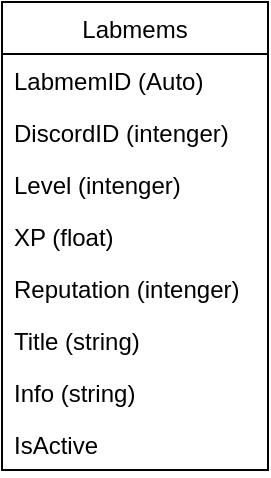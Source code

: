 <mxfile version="10.6.1" type="device"><diagram name="Page-1" id="a7904f86-f2b4-8e86-fa97-74104820619b"><mxGraphModel dx="743" dy="361" grid="0" gridSize="10" guides="1" tooltips="1" connect="1" arrows="1" fold="1" page="1" pageScale="1" pageWidth="1100" pageHeight="850" background="#ffffff" math="0" shadow="0"><root><mxCell id="0"/><mxCell id="1" parent="0"/><mxCell id="vcBSD30OhkXPYIbmf9TB-1" value="Labmems" style="swimlane;fontStyle=0;childLayout=stackLayout;horizontal=1;startSize=26;fillColor=none;horizontalStack=0;resizeParent=1;resizeParentMax=0;resizeLast=0;collapsible=1;marginBottom=0;" vertex="1" parent="1"><mxGeometry x="566" y="234" width="133" height="234" as="geometry"/></mxCell><mxCell id="vcBSD30OhkXPYIbmf9TB-2" value="LabmemID (Auto)" style="text;strokeColor=none;fillColor=none;align=left;verticalAlign=top;spacingLeft=4;spacingRight=4;overflow=hidden;rotatable=0;points=[[0,0.5],[1,0.5]];portConstraint=eastwest;" vertex="1" parent="vcBSD30OhkXPYIbmf9TB-1"><mxGeometry y="26" width="133" height="26" as="geometry"/></mxCell><mxCell id="vcBSD30OhkXPYIbmf9TB-3" value="DiscordID (intenger)" style="text;strokeColor=none;fillColor=none;align=left;verticalAlign=top;spacingLeft=4;spacingRight=4;overflow=hidden;rotatable=0;points=[[0,0.5],[1,0.5]];portConstraint=eastwest;" vertex="1" parent="vcBSD30OhkXPYIbmf9TB-1"><mxGeometry y="52" width="133" height="26" as="geometry"/></mxCell><mxCell id="vcBSD30OhkXPYIbmf9TB-5" value="Level (intenger)" style="text;strokeColor=none;fillColor=none;align=left;verticalAlign=top;spacingLeft=4;spacingRight=4;overflow=hidden;rotatable=0;points=[[0,0.5],[1,0.5]];portConstraint=eastwest;" vertex="1" parent="vcBSD30OhkXPYIbmf9TB-1"><mxGeometry y="78" width="133" height="26" as="geometry"/></mxCell><mxCell id="vcBSD30OhkXPYIbmf9TB-4" value="XP (float)" style="text;strokeColor=none;fillColor=none;align=left;verticalAlign=top;spacingLeft=4;spacingRight=4;overflow=hidden;rotatable=0;points=[[0,0.5],[1,0.5]];portConstraint=eastwest;" vertex="1" parent="vcBSD30OhkXPYIbmf9TB-1"><mxGeometry y="104" width="133" height="26" as="geometry"/></mxCell><mxCell id="vcBSD30OhkXPYIbmf9TB-8" value="Reputation (intenger)&#10;" style="text;strokeColor=none;fillColor=none;align=left;verticalAlign=top;spacingLeft=4;spacingRight=4;overflow=hidden;rotatable=0;points=[[0,0.5],[1,0.5]];portConstraint=eastwest;" vertex="1" parent="vcBSD30OhkXPYIbmf9TB-1"><mxGeometry y="130" width="133" height="26" as="geometry"/></mxCell><mxCell id="vcBSD30OhkXPYIbmf9TB-9" value="Title (string)" style="text;strokeColor=none;fillColor=none;align=left;verticalAlign=top;spacingLeft=4;spacingRight=4;overflow=hidden;rotatable=0;points=[[0,0.5],[1,0.5]];portConstraint=eastwest;" vertex="1" parent="vcBSD30OhkXPYIbmf9TB-1"><mxGeometry y="156" width="133" height="26" as="geometry"/></mxCell><mxCell id="vcBSD30OhkXPYIbmf9TB-10" value="Info (string)&#10;" style="text;strokeColor=none;fillColor=none;align=left;verticalAlign=top;spacingLeft=4;spacingRight=4;overflow=hidden;rotatable=0;points=[[0,0.5],[1,0.5]];portConstraint=eastwest;" vertex="1" parent="vcBSD30OhkXPYIbmf9TB-1"><mxGeometry y="182" width="133" height="26" as="geometry"/></mxCell><mxCell id="vcBSD30OhkXPYIbmf9TB-11" value="IsActive" style="text;strokeColor=none;fillColor=none;align=left;verticalAlign=top;spacingLeft=4;spacingRight=4;overflow=hidden;rotatable=0;points=[[0,0.5],[1,0.5]];portConstraint=eastwest;" vertex="1" parent="vcBSD30OhkXPYIbmf9TB-1"><mxGeometry y="208" width="133" height="26" as="geometry"/></mxCell></root></mxGraphModel></diagram></mxfile>